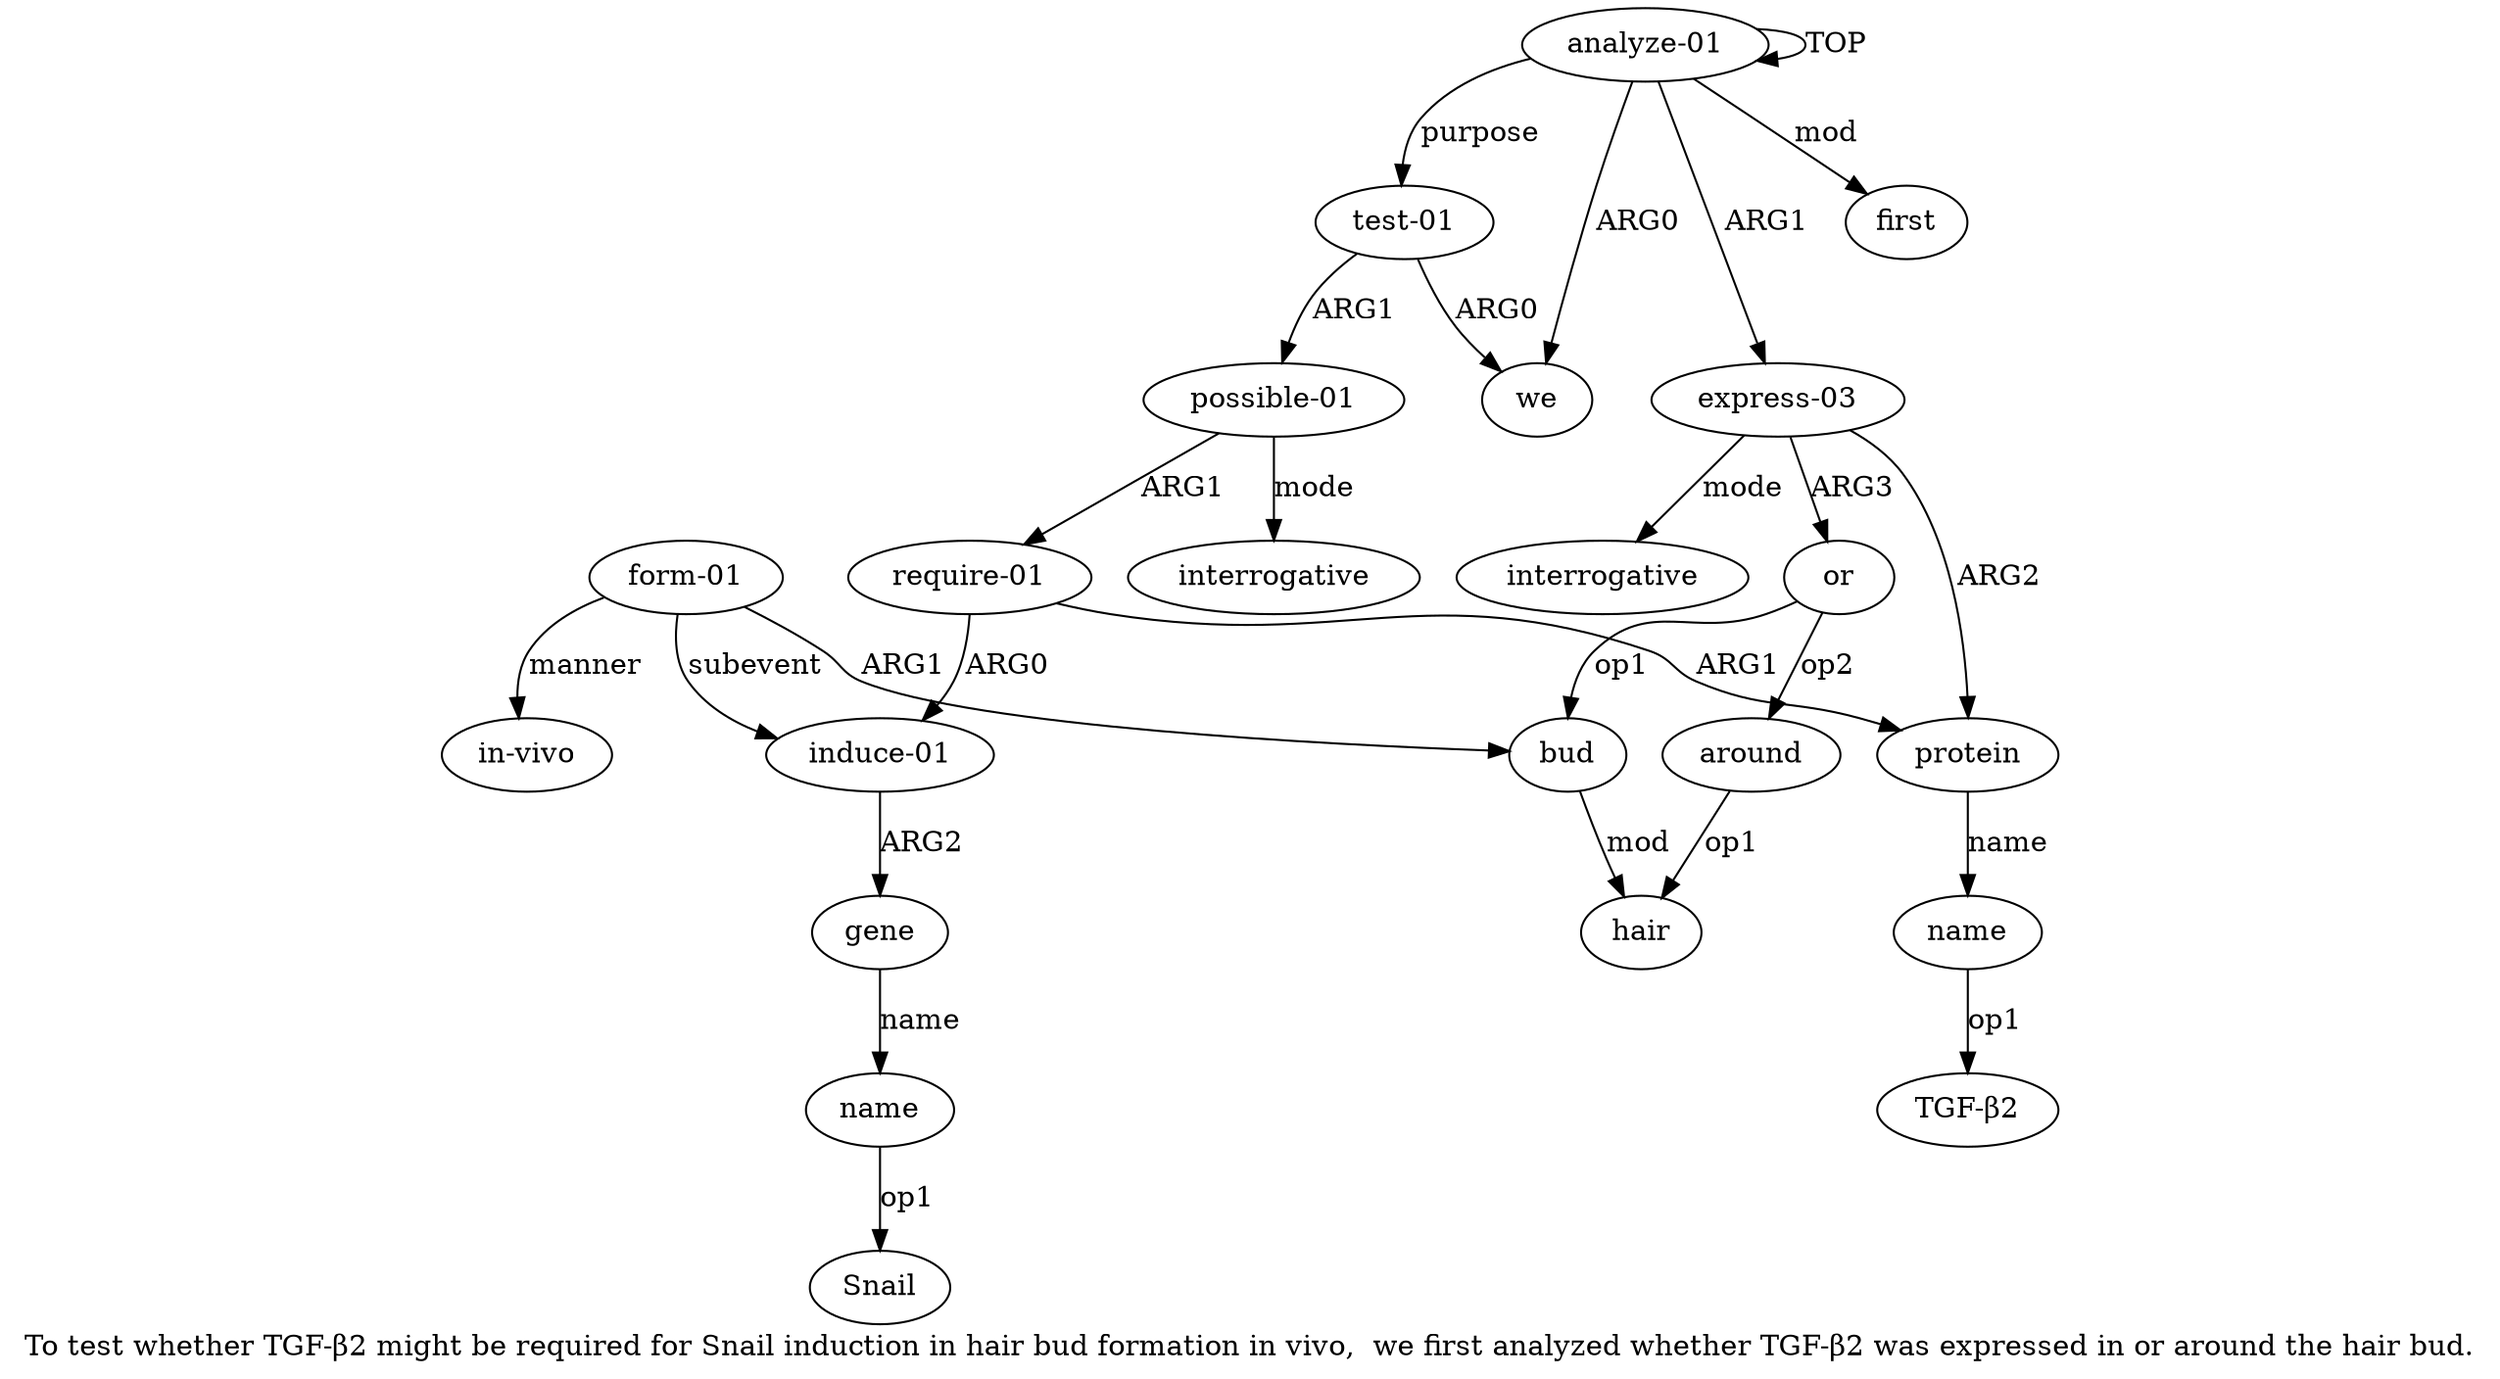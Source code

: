 digraph  {
	graph [label="To test whether TGF-β2 might be required for Snail induction in hair bud formation in vivo,  we first analyzed whether TGF-β2 \
was expressed in or around the hair bud."];
	node [label="\N"];
	"a11 interrogative"	 [color=black,
		gold_ind=-1,
		gold_label=interrogative,
		label=interrogative,
		test_ind=-1,
		test_label=interrogative];
	"a2 interrogative"	 [color=black,
		gold_ind=-1,
		gold_label=interrogative,
		label=interrogative,
		test_ind=-1,
		test_label=interrogative];
	"a4 TGF-β2"	 [color=black,
		gold_ind=-1,
		gold_label="TGF-β2",
		label="TGF-β2",
		test_ind=-1,
		test_label="TGF-β2"];
	a15	 [color=black,
		gold_ind=15,
		gold_label=name,
		label=name,
		test_ind=15,
		test_label=name];
	"a15 Snail"	 [color=black,
		gold_ind=-1,
		gold_label=Snail,
		label=Snail,
		test_ind=-1,
		test_label=Snail];
	a15 -> "a15 Snail" [key=0,
	color=black,
	gold_label=op1,
	label=op1,
	test_label=op1];
a14 [color=black,
	gold_ind=14,
	gold_label=gene,
	label=gene,
	test_ind=14,
	test_label=gene];
a14 -> a15 [key=0,
color=black,
gold_label=name,
label=name,
test_label=name];
a17 [color=black,
gold_ind=17,
gold_label="in-vivo",
label="in-vivo",
test_ind=17,
test_label="in-vivo"];
a16 [color=black,
gold_ind=16,
gold_label="form-01",
label="form-01",
test_ind=16,
test_label="form-01"];
a16 -> a17 [key=0,
color=black,
gold_label=manner,
label=manner,
test_label=manner];
a13 [color=black,
gold_ind=13,
gold_label="induce-01",
label="induce-01",
test_ind=13,
test_label="induce-01"];
a16 -> a13 [key=0,
color=black,
gold_label=subevent,
label=subevent,
test_label=subevent];
a6 [color=black,
gold_ind=6,
gold_label=bud,
label=bud,
test_ind=6,
test_label=bud];
a16 -> a6 [key=0,
color=black,
gold_label=ARG1,
label=ARG1,
test_label=ARG1];
a11 [color=black,
gold_ind=11,
gold_label="possible-01",
label="possible-01",
test_ind=11,
test_label="possible-01"];
a11 -> "a11 interrogative" [key=0,
color=black,
gold_label=mode,
label=mode,
test_label=mode];
a12 [color=black,
gold_ind=12,
gold_label="require-01",
label="require-01",
test_ind=12,
test_label="require-01"];
a11 -> a12 [key=0,
color=black,
gold_label=ARG1,
label=ARG1,
test_label=ARG1];
a10 [color=black,
gold_ind=10,
gold_label="test-01",
label="test-01",
test_ind=10,
test_label="test-01"];
a10 -> a11 [key=0,
color=black,
gold_label=ARG1,
label=ARG1,
test_label=ARG1];
a1 [color=black,
gold_ind=1,
gold_label=we,
label=we,
test_ind=1,
test_label=we];
a10 -> a1 [key=0,
color=black,
gold_label=ARG0,
label=ARG0,
test_label=ARG0];
a13 -> a14 [key=0,
color=black,
gold_label=ARG2,
label=ARG2,
test_label=ARG2];
a12 -> a13 [key=0,
color=black,
gold_label=ARG0,
label=ARG0,
test_label=ARG0];
a3 [color=black,
gold_ind=3,
gold_label=protein,
label=protein,
test_ind=3,
test_label=protein];
a12 -> a3 [key=0,
color=black,
gold_label=ARG1,
label=ARG1,
test_label=ARG1];
a0 [color=black,
gold_ind=0,
gold_label="analyze-01",
label="analyze-01",
test_ind=0,
test_label="analyze-01"];
a0 -> a10 [key=0,
color=black,
gold_label=purpose,
label=purpose,
test_label=purpose];
a0 -> a1 [key=0,
color=black,
gold_label=ARG0,
label=ARG0,
test_label=ARG0];
a0 -> a0 [key=0,
color=black,
gold_label=TOP,
label=TOP,
test_label=TOP];
a2 [color=black,
gold_ind=2,
gold_label="express-03",
label="express-03",
test_ind=2,
test_label="express-03"];
a0 -> a2 [key=0,
color=black,
gold_label=ARG1,
label=ARG1,
test_label=ARG1];
a9 [color=black,
gold_ind=9,
gold_label=first,
label=first,
test_ind=9,
test_label=first];
a0 -> a9 [key=0,
color=black,
gold_label=mod,
label=mod,
test_label=mod];
a4 [color=black,
gold_ind=4,
gold_label=name,
label=name,
test_ind=4,
test_label=name];
a3 -> a4 [key=0,
color=black,
gold_label=name,
label=name,
test_label=name];
a2 -> "a2 interrogative" [key=0,
color=black,
gold_label=mode,
label=mode,
test_label=mode];
a2 -> a3 [key=0,
color=black,
gold_label=ARG2,
label=ARG2,
test_label=ARG2];
a5 [color=black,
gold_ind=5,
gold_label=or,
label=or,
test_ind=5,
test_label=or];
a2 -> a5 [key=0,
color=black,
gold_label=ARG3,
label=ARG3,
test_label=ARG3];
a5 -> a6 [key=0,
color=black,
gold_label=op1,
label=op1,
test_label=op1];
a8 [color=black,
gold_ind=8,
gold_label=around,
label=around,
test_ind=8,
test_label=around];
a5 -> a8 [key=0,
color=black,
gold_label=op2,
label=op2,
test_label=op2];
a4 -> "a4 TGF-β2" [key=0,
color=black,
gold_label=op1,
label=op1,
test_label=op1];
a7 [color=black,
gold_ind=7,
gold_label=hair,
label=hair,
test_ind=7,
test_label=hair];
a6 -> a7 [key=0,
color=black,
gold_label=mod,
label=mod,
test_label=mod];
a8 -> a7 [key=0,
color=black,
gold_label=op1,
label=op1,
test_label=op1];
}
